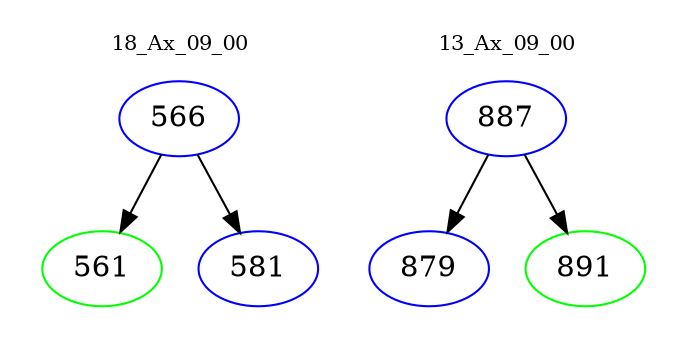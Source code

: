 digraph{
subgraph cluster_0 {
color = white
label = "18_Ax_09_00";
fontsize=10;
T0_566 [label="566", color="blue"]
T0_566 -> T0_561 [color="black"]
T0_561 [label="561", color="green"]
T0_566 -> T0_581 [color="black"]
T0_581 [label="581", color="blue"]
}
subgraph cluster_1 {
color = white
label = "13_Ax_09_00";
fontsize=10;
T1_887 [label="887", color="blue"]
T1_887 -> T1_879 [color="black"]
T1_879 [label="879", color="blue"]
T1_887 -> T1_891 [color="black"]
T1_891 [label="891", color="green"]
}
}
